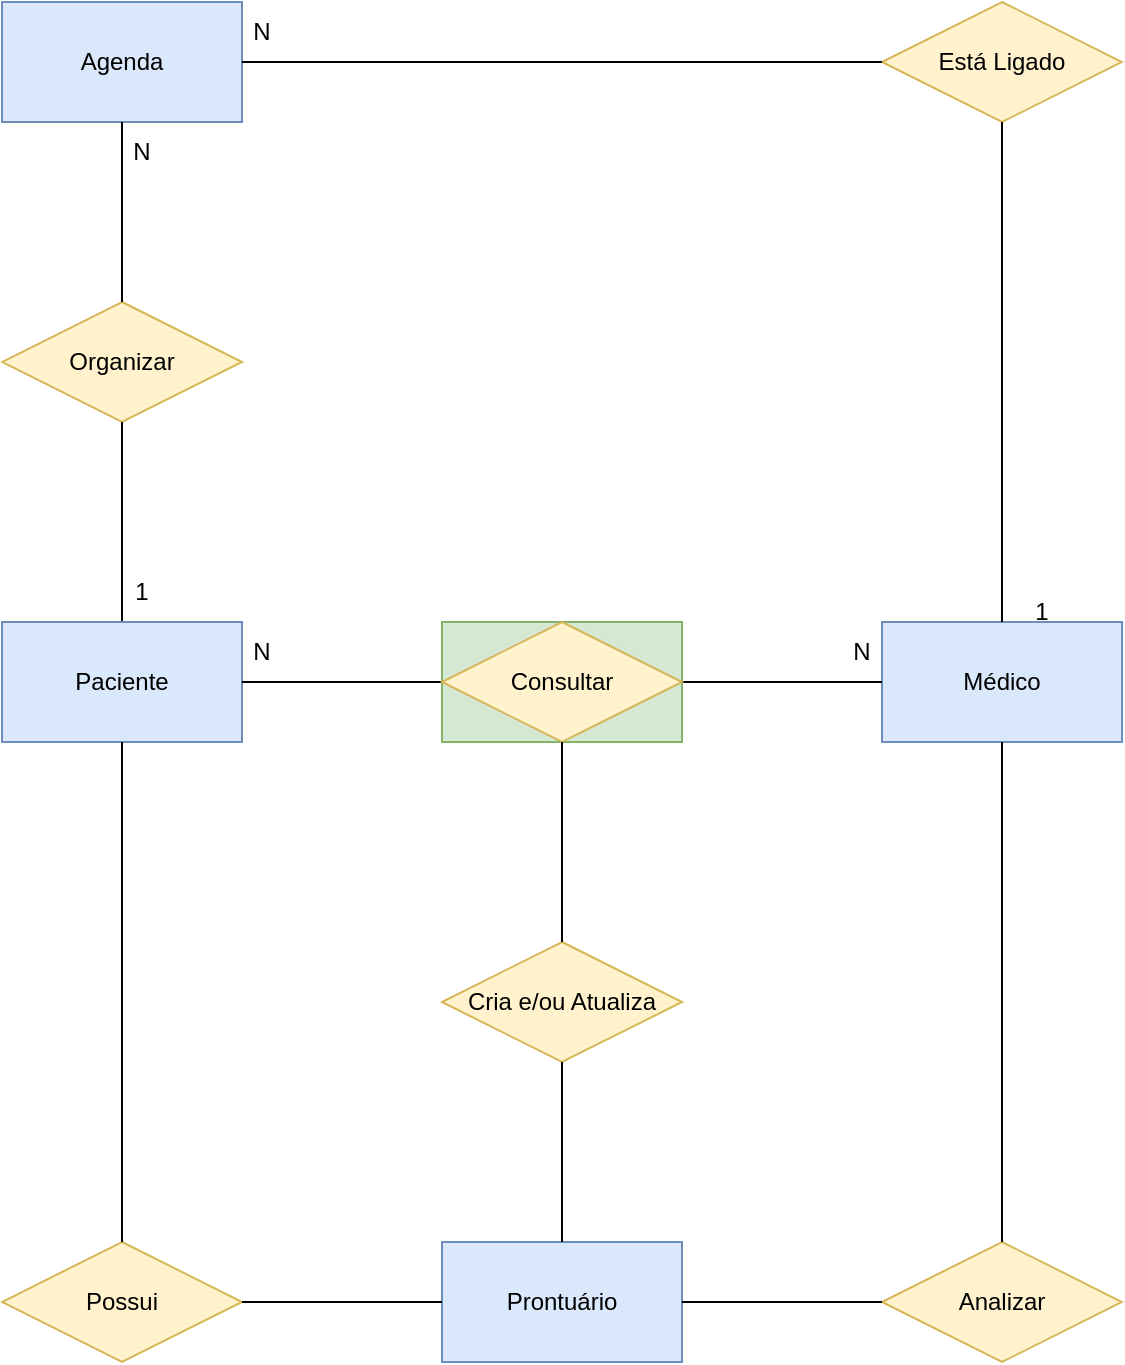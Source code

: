 <mxfile version="22.0.0" type="github">
  <diagram id="C5RBs43oDa-KdzZeNtuy" name="Page-1">
    <mxGraphModel dx="1114" dy="610" grid="1" gridSize="10" guides="1" tooltips="1" connect="1" arrows="1" fold="1" page="1" pageScale="1" pageWidth="827" pageHeight="1169" math="0" shadow="0">
      <root>
        <mxCell id="WIyWlLk6GJQsqaUBKTNV-0" />
        <mxCell id="WIyWlLk6GJQsqaUBKTNV-1" parent="WIyWlLk6GJQsqaUBKTNV-0" />
        <mxCell id="5CVyrSBW_9e-Rd9V5ECa-3" value="" style="rounded=0;whiteSpace=wrap;html=1;fillColor=#d5e8d4;strokeColor=#82b366;" vertex="1" parent="WIyWlLk6GJQsqaUBKTNV-1">
          <mxGeometry x="480" y="350" width="120" height="60" as="geometry" />
        </mxCell>
        <mxCell id="5CVyrSBW_9e-Rd9V5ECa-0" value="Agenda" style="rounded=0;whiteSpace=wrap;html=1;fillColor=#dae8fc;strokeColor=#6c8ebf;" vertex="1" parent="WIyWlLk6GJQsqaUBKTNV-1">
          <mxGeometry x="260" y="40" width="120" height="60" as="geometry" />
        </mxCell>
        <mxCell id="5CVyrSBW_9e-Rd9V5ECa-1" value="Organizar" style="rhombus;whiteSpace=wrap;html=1;fillColor=#fff2cc;strokeColor=#d6b656;" vertex="1" parent="WIyWlLk6GJQsqaUBKTNV-1">
          <mxGeometry x="260" y="190" width="120" height="60" as="geometry" />
        </mxCell>
        <mxCell id="5CVyrSBW_9e-Rd9V5ECa-2" value="" style="endArrow=none;html=1;rounded=0;entryX=0.5;entryY=1;entryDx=0;entryDy=0;exitX=0.5;exitY=0;exitDx=0;exitDy=0;" edge="1" parent="WIyWlLk6GJQsqaUBKTNV-1" source="5CVyrSBW_9e-Rd9V5ECa-1" target="5CVyrSBW_9e-Rd9V5ECa-0">
          <mxGeometry width="50" height="50" relative="1" as="geometry">
            <mxPoint x="520" y="420" as="sourcePoint" />
            <mxPoint x="570" y="370" as="targetPoint" />
          </mxGeometry>
        </mxCell>
        <mxCell id="5CVyrSBW_9e-Rd9V5ECa-4" value="1" style="text;html=1;strokeColor=none;fillColor=none;align=center;verticalAlign=middle;whiteSpace=wrap;rounded=0;" vertex="1" parent="WIyWlLk6GJQsqaUBKTNV-1">
          <mxGeometry x="300" y="320" width="60" height="30" as="geometry" />
        </mxCell>
        <mxCell id="5CVyrSBW_9e-Rd9V5ECa-5" value="N" style="text;html=1;strokeColor=none;fillColor=none;align=center;verticalAlign=middle;whiteSpace=wrap;rounded=0;" vertex="1" parent="WIyWlLk6GJQsqaUBKTNV-1">
          <mxGeometry x="300" y="100" width="60" height="30" as="geometry" />
        </mxCell>
        <mxCell id="5CVyrSBW_9e-Rd9V5ECa-6" value="" style="endArrow=none;html=1;rounded=0;entryX=0.5;entryY=1;entryDx=0;entryDy=0;exitX=0.5;exitY=0;exitDx=0;exitDy=0;" edge="1" parent="WIyWlLk6GJQsqaUBKTNV-1" source="5CVyrSBW_9e-Rd9V5ECa-7" target="5CVyrSBW_9e-Rd9V5ECa-1">
          <mxGeometry width="50" height="50" relative="1" as="geometry">
            <mxPoint x="319.5" y="360" as="sourcePoint" />
            <mxPoint x="319.5" y="270" as="targetPoint" />
          </mxGeometry>
        </mxCell>
        <mxCell id="5CVyrSBW_9e-Rd9V5ECa-7" value="Paciente" style="rounded=0;whiteSpace=wrap;html=1;fillColor=#dae8fc;strokeColor=#6c8ebf;" vertex="1" parent="WIyWlLk6GJQsqaUBKTNV-1">
          <mxGeometry x="260" y="350" width="120" height="60" as="geometry" />
        </mxCell>
        <mxCell id="5CVyrSBW_9e-Rd9V5ECa-8" value="Médico" style="rounded=0;whiteSpace=wrap;html=1;fillColor=#dae8fc;strokeColor=#6c8ebf;" vertex="1" parent="WIyWlLk6GJQsqaUBKTNV-1">
          <mxGeometry x="700" y="350" width="120" height="60" as="geometry" />
        </mxCell>
        <mxCell id="5CVyrSBW_9e-Rd9V5ECa-9" value="Está Ligado" style="rhombus;whiteSpace=wrap;html=1;fillColor=#fff2cc;strokeColor=#d6b656;" vertex="1" parent="WIyWlLk6GJQsqaUBKTNV-1">
          <mxGeometry x="700" y="40" width="120" height="60" as="geometry" />
        </mxCell>
        <mxCell id="5CVyrSBW_9e-Rd9V5ECa-10" value="" style="endArrow=none;html=1;rounded=0;entryX=0;entryY=0.5;entryDx=0;entryDy=0;exitX=1;exitY=0.5;exitDx=0;exitDy=0;" edge="1" parent="WIyWlLk6GJQsqaUBKTNV-1" source="5CVyrSBW_9e-Rd9V5ECa-0" target="5CVyrSBW_9e-Rd9V5ECa-9">
          <mxGeometry width="50" height="50" relative="1" as="geometry">
            <mxPoint x="520" y="120" as="sourcePoint" />
            <mxPoint x="520" y="30" as="targetPoint" />
          </mxGeometry>
        </mxCell>
        <mxCell id="5CVyrSBW_9e-Rd9V5ECa-11" value="" style="endArrow=none;html=1;rounded=0;entryX=0.5;entryY=1;entryDx=0;entryDy=0;exitX=0.5;exitY=0;exitDx=0;exitDy=0;" edge="1" parent="WIyWlLk6GJQsqaUBKTNV-1" source="5CVyrSBW_9e-Rd9V5ECa-8" target="5CVyrSBW_9e-Rd9V5ECa-9">
          <mxGeometry width="50" height="50" relative="1" as="geometry">
            <mxPoint x="390" y="80" as="sourcePoint" />
            <mxPoint x="700" y="80" as="targetPoint" />
          </mxGeometry>
        </mxCell>
        <mxCell id="5CVyrSBW_9e-Rd9V5ECa-12" value="" style="endArrow=none;html=1;rounded=0;entryX=0;entryY=0.5;entryDx=0;entryDy=0;exitX=1;exitY=0.5;exitDx=0;exitDy=0;" edge="1" parent="WIyWlLk6GJQsqaUBKTNV-1" source="5CVyrSBW_9e-Rd9V5ECa-3" target="5CVyrSBW_9e-Rd9V5ECa-8">
          <mxGeometry width="50" height="50" relative="1" as="geometry">
            <mxPoint x="630" y="380" as="sourcePoint" />
            <mxPoint x="760" y="110" as="targetPoint" />
          </mxGeometry>
        </mxCell>
        <mxCell id="5CVyrSBW_9e-Rd9V5ECa-13" value="" style="endArrow=none;html=1;rounded=0;entryX=0;entryY=0.5;entryDx=0;entryDy=0;exitX=1;exitY=0.5;exitDx=0;exitDy=0;" edge="1" parent="WIyWlLk6GJQsqaUBKTNV-1" source="5CVyrSBW_9e-Rd9V5ECa-7" target="5CVyrSBW_9e-Rd9V5ECa-3">
          <mxGeometry width="50" height="50" relative="1" as="geometry">
            <mxPoint x="410" y="410" as="sourcePoint" />
            <mxPoint x="470" y="379.5" as="targetPoint" />
          </mxGeometry>
        </mxCell>
        <mxCell id="5CVyrSBW_9e-Rd9V5ECa-14" value="Consultar" style="rhombus;whiteSpace=wrap;html=1;fillColor=#fff2cc;strokeColor=#d6b656;" vertex="1" parent="WIyWlLk6GJQsqaUBKTNV-1">
          <mxGeometry x="480" y="350" width="120" height="60" as="geometry" />
        </mxCell>
        <mxCell id="5CVyrSBW_9e-Rd9V5ECa-15" value="Cria e/ou Atualiza" style="rhombus;whiteSpace=wrap;html=1;fillColor=#fff2cc;strokeColor=#d6b656;" vertex="1" parent="WIyWlLk6GJQsqaUBKTNV-1">
          <mxGeometry x="480" y="510" width="120" height="60" as="geometry" />
        </mxCell>
        <mxCell id="5CVyrSBW_9e-Rd9V5ECa-16" value="Possui" style="rhombus;whiteSpace=wrap;html=1;fillColor=#fff2cc;strokeColor=#d6b656;" vertex="1" parent="WIyWlLk6GJQsqaUBKTNV-1">
          <mxGeometry x="260" y="660" width="120" height="60" as="geometry" />
        </mxCell>
        <mxCell id="5CVyrSBW_9e-Rd9V5ECa-17" value="Prontuário" style="rounded=0;whiteSpace=wrap;html=1;fillColor=#dae8fc;strokeColor=#6c8ebf;" vertex="1" parent="WIyWlLk6GJQsqaUBKTNV-1">
          <mxGeometry x="480" y="660" width="120" height="60" as="geometry" />
        </mxCell>
        <mxCell id="5CVyrSBW_9e-Rd9V5ECa-18" value="Analizar" style="rhombus;whiteSpace=wrap;html=1;fillColor=#fff2cc;strokeColor=#d6b656;" vertex="1" parent="WIyWlLk6GJQsqaUBKTNV-1">
          <mxGeometry x="700" y="660" width="120" height="60" as="geometry" />
        </mxCell>
        <mxCell id="5CVyrSBW_9e-Rd9V5ECa-19" value="" style="endArrow=none;html=1;rounded=0;entryX=0.5;entryY=0;entryDx=0;entryDy=0;exitX=0.5;exitY=1;exitDx=0;exitDy=0;" edge="1" parent="WIyWlLk6GJQsqaUBKTNV-1" source="5CVyrSBW_9e-Rd9V5ECa-3" target="5CVyrSBW_9e-Rd9V5ECa-15">
          <mxGeometry width="50" height="50" relative="1" as="geometry">
            <mxPoint x="610" y="390" as="sourcePoint" />
            <mxPoint x="700" y="390" as="targetPoint" />
          </mxGeometry>
        </mxCell>
        <mxCell id="5CVyrSBW_9e-Rd9V5ECa-20" value="" style="endArrow=none;html=1;rounded=0;entryX=0.5;entryY=0;entryDx=0;entryDy=0;exitX=0.5;exitY=1;exitDx=0;exitDy=0;" edge="1" parent="WIyWlLk6GJQsqaUBKTNV-1" source="5CVyrSBW_9e-Rd9V5ECa-15" target="5CVyrSBW_9e-Rd9V5ECa-17">
          <mxGeometry width="50" height="50" relative="1" as="geometry">
            <mxPoint x="550" y="420" as="sourcePoint" />
            <mxPoint x="550" y="520" as="targetPoint" />
          </mxGeometry>
        </mxCell>
        <mxCell id="5CVyrSBW_9e-Rd9V5ECa-21" value="" style="endArrow=none;html=1;rounded=0;entryX=0.5;entryY=0;entryDx=0;entryDy=0;exitX=0.5;exitY=1;exitDx=0;exitDy=0;" edge="1" parent="WIyWlLk6GJQsqaUBKTNV-1" source="5CVyrSBW_9e-Rd9V5ECa-8" target="5CVyrSBW_9e-Rd9V5ECa-18">
          <mxGeometry width="50" height="50" relative="1" as="geometry">
            <mxPoint x="550" y="580" as="sourcePoint" />
            <mxPoint x="550" y="670" as="targetPoint" />
          </mxGeometry>
        </mxCell>
        <mxCell id="5CVyrSBW_9e-Rd9V5ECa-22" value="" style="endArrow=none;html=1;rounded=0;entryX=0.5;entryY=0;entryDx=0;entryDy=0;exitX=0.5;exitY=1;exitDx=0;exitDy=0;" edge="1" parent="WIyWlLk6GJQsqaUBKTNV-1" source="5CVyrSBW_9e-Rd9V5ECa-7" target="5CVyrSBW_9e-Rd9V5ECa-16">
          <mxGeometry width="50" height="50" relative="1" as="geometry">
            <mxPoint x="550" y="580" as="sourcePoint" />
            <mxPoint x="550" y="670" as="targetPoint" />
          </mxGeometry>
        </mxCell>
        <mxCell id="5CVyrSBW_9e-Rd9V5ECa-23" value="" style="endArrow=none;html=1;rounded=0;entryX=1;entryY=0.5;entryDx=0;entryDy=0;exitX=0;exitY=0.5;exitDx=0;exitDy=0;" edge="1" parent="WIyWlLk6GJQsqaUBKTNV-1" source="5CVyrSBW_9e-Rd9V5ECa-17" target="5CVyrSBW_9e-Rd9V5ECa-16">
          <mxGeometry width="50" height="50" relative="1" as="geometry">
            <mxPoint x="330" y="420" as="sourcePoint" />
            <mxPoint x="330" y="670" as="targetPoint" />
          </mxGeometry>
        </mxCell>
        <mxCell id="5CVyrSBW_9e-Rd9V5ECa-24" value="" style="endArrow=none;html=1;rounded=0;entryX=1;entryY=0.5;entryDx=0;entryDy=0;exitX=0;exitY=0.5;exitDx=0;exitDy=0;" edge="1" parent="WIyWlLk6GJQsqaUBKTNV-1" source="5CVyrSBW_9e-Rd9V5ECa-18" target="5CVyrSBW_9e-Rd9V5ECa-17">
          <mxGeometry width="50" height="50" relative="1" as="geometry">
            <mxPoint x="490" y="700" as="sourcePoint" />
            <mxPoint x="390" y="700" as="targetPoint" />
          </mxGeometry>
        </mxCell>
        <mxCell id="5CVyrSBW_9e-Rd9V5ECa-25" value="N" style="text;html=1;strokeColor=none;fillColor=none;align=center;verticalAlign=middle;whiteSpace=wrap;rounded=0;" vertex="1" parent="WIyWlLk6GJQsqaUBKTNV-1">
          <mxGeometry x="660" y="350" width="60" height="30" as="geometry" />
        </mxCell>
        <mxCell id="5CVyrSBW_9e-Rd9V5ECa-26" value="N" style="text;html=1;strokeColor=none;fillColor=none;align=center;verticalAlign=middle;whiteSpace=wrap;rounded=0;" vertex="1" parent="WIyWlLk6GJQsqaUBKTNV-1">
          <mxGeometry x="360" y="350" width="60" height="30" as="geometry" />
        </mxCell>
        <mxCell id="5CVyrSBW_9e-Rd9V5ECa-27" value="N" style="text;html=1;strokeColor=none;fillColor=none;align=center;verticalAlign=middle;whiteSpace=wrap;rounded=0;" vertex="1" parent="WIyWlLk6GJQsqaUBKTNV-1">
          <mxGeometry x="360" y="40" width="60" height="30" as="geometry" />
        </mxCell>
        <mxCell id="5CVyrSBW_9e-Rd9V5ECa-28" value="1" style="text;html=1;strokeColor=none;fillColor=none;align=center;verticalAlign=middle;whiteSpace=wrap;rounded=0;" vertex="1" parent="WIyWlLk6GJQsqaUBKTNV-1">
          <mxGeometry x="750" y="330" width="60" height="30" as="geometry" />
        </mxCell>
      </root>
    </mxGraphModel>
  </diagram>
</mxfile>
